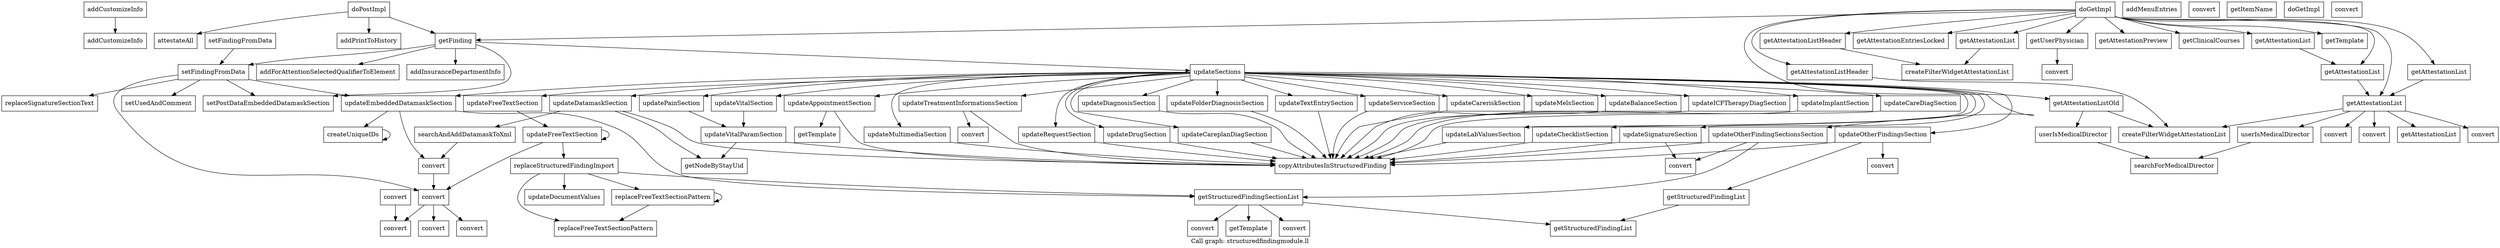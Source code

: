 
digraph "Call graph: 'structuredfindingmodule.ll'" {
label="Call graph: structuredfindingmodule.ll";


	Node0x2848aa0 [shape=record,label="{addCustomizeInfo}"];

	Node0x2940240 [shape=record,label="{doGetImpl}"];

	Node0x2940240 -> Node0x29594f0;

	Node0x2940240 -> Node0x29773b0;

	Node0x2940240 -> Node0x2991d60;

	Node0x2940240 -> Node0x297a670;

	Node0x2940240 -> Node0x29dd770;

	Node0x2940240 -> Node0x29c37a0;

	Node0x2940240 -> Node0x29e3230;

	Node0x2940240 -> Node0x29c1ec0;

	Node0x2940240 -> Node0x29de970;

	Node0x2940240 -> Node0x29b8f70;

	Node0x2940240 -> Node0x29cf9f0;

	Node0x2940240 -> Node0x29c6fe0;

	Node0x2940240 -> Node0x2a05950;

	Node0x2940240 -> Node0x2a1e600;

	Node0x2944380 [shape=record,label="{addCustomizeInfo}"];

	Node0x2944380 -> Node0x2848aa0;

	Node0x29594f0 [shape=record,label="{getFinding}"];

	Node0x29594f0 -> Node0x30a79d0;

	Node0x29594f0 -> Node0x2636980;

	Node0x29594f0 -> Node0x2c9c200;

	Node0x29594f0 -> Node0x2f25f50;

	Node0x29594f0 -> Node0x27be990;

	Node0x29c37a0 [shape=record,label="{getAttestationList}"];

	Node0x29c37a0 -> Node0x29c1ec0;

	Node0x29c1ec0 [shape=record,label="{getAttestationList}"];

	Node0x29c1ec0 -> Node0x297a670;

	Node0x29dd770 [shape=record,label="{getAttestationEntriesLocked}"];

	Node0x27be990 [shape=record,label="{setPostDataEmbeddedDatamaskSection}"];

	Node0x30a79d0 [shape=record,label="{addForAttentionSelectedQualifierToElement}"];

	Node0x29773b0 [shape=record,label="{getTemplate}"];

	Node0x2991d60 [shape=record,label="{getAttestationListHeader}"];

	Node0x2991d60 -> Node0x32e1c20;

	Node0x32e1c20 [shape=record,label="{createFilterWidgetAttestationList}"];

	Node0x297a670 [shape=record,label="{getAttestationList}"];

	Node0x297a670 -> Node0x32e1c20;

	Node0x297a670 -> Node0x4e3e8e0;

	Node0x297a670 -> Node0x3bf9a10;

	Node0x297a670 -> Node0x3c023f0;

	Node0x297a670 -> Node0x3be06e0;

	Node0x297a670 -> Node0x38f8b10;

	Node0x29b8f70 [shape=record,label="{getAttestationListOld}"];

	Node0x29b8f70 -> Node0x32e1c20;

	Node0x29b8f70 -> Node0x3d07d10;

	Node0x29c6fe0 [shape=record,label="{getAttestationPreview}"];

	Node0x2a1e600 [shape=record,label="{getUserPhysician}"];

	Node0x2a1e600 -> Node0x3db25f0;

	Node0x2a05950 [shape=record,label="{getClinicalCourses}"];

	Node0x29cf9f0 [shape=record,label="{getAttestationListHeader}"];

	Node0x29cf9f0 -> Node0x3e18ce0;

	Node0x3e18ce0 [shape=record,label="{createFilterWidgetAttestationList}"];

	Node0x29de970 [shape=record,label="{getAttestationList}"];

	Node0x29de970 -> Node0x3e18ce0;

	Node0x29e3230 [shape=record,label="{getAttestationList}"];

	Node0x29e3230 -> Node0x297a670;

	Node0x3e7fec0 [shape=record,label="{doPostImpl}"];

	Node0x3e7fec0 -> Node0x29594f0;

	Node0x3e7fec0 -> Node0x3e784a0;

	Node0x3e7fec0 -> Node0x3e6e1f0;

	Node0x3e6e1f0 [shape=record,label="{addPrintToHistory}"];

	Node0x3e784a0 [shape=record,label="{attestateAll}"];

	Node0x25de3a0 [shape=record,label="{addMenuEntries}"];

	Node0x3298d10 [shape=record,label="{convert}"];

	Node0x3fe5bf0 [shape=record,label="{setFindingFromData}"];

	Node0x3fe5bf0 -> Node0x2f25f50;

	Node0x2f25f50 [shape=record,label="{setFindingFromData}"];

	Node0x2f25f50 -> Node0x405b870;

	Node0x2f25f50 -> Node0x4038240;

	Node0x2f25f50 -> Node0x4042490;

	Node0x2f25f50 -> Node0x40441c0;

	Node0x2f25f50 -> Node0x27be990;

	Node0x4038240 [shape=record,label="{setUsedAndComment}"];

	Node0x40441c0 [shape=record,label="{updateEmbeddedDatamaskSection}"];

	Node0x40441c0 -> Node0x4378040;

	Node0x40441c0 -> Node0x4230620;

	Node0x40441c0 -> Node0x42d90d0;

	Node0x4042490 [shape=record,label="{replaceSignatureSectionText}"];

	Node0x405b870 [shape=record,label="{convert}"];

	Node0x405b870 -> Node0x457cbb0;

	Node0x405b870 -> Node0x44eda40;

	Node0x405b870 -> Node0x4527b50;

	Node0x4746770 [shape=record,label="{copyAttributesInStructuredFinding}"];

	Node0x4783970 [shape=record,label="{updateVitalSection}"];

	Node0x4783970 -> Node0x47899e0;

	Node0x47899e0 [shape=record,label="{updateVitalParamSection}"];

	Node0x47899e0 -> Node0x4746770;

	Node0x47899e0 -> Node0x485d7b0;

	Node0x4855410 [shape=record,label="{updatePainSection}"];

	Node0x4855410 -> Node0x47899e0;

	Node0x485d7b0 [shape=record,label="{getNodeByStayUid}"];

	Node0x49e7ea0 [shape=record,label="{updateLabValuesSection}"];

	Node0x49e7ea0 -> Node0x4746770;

	Node0x4a88470 [shape=record,label="{getStructuredFindingList}"];

	Node0x4d06760 [shape=record,label="{getStructuredFindingList}"];

	Node0x4d06760 -> Node0x4a88470;

	Node0x42d90d0 [shape=record,label="{getStructuredFindingSectionList}"];

	Node0x42d90d0 -> Node0x4a88470;

	Node0x42d90d0 -> Node0x4da8ab0;

	Node0x42d90d0 -> Node0x4e1e6f0;

	Node0x42d90d0 -> Node0x4ddd500;

	Node0x4da8ab0 [shape=record,label="{convert}"];

	Node0x4ddd500 [shape=record,label="{getTemplate}"];

	Node0x4e1e6f0 [shape=record,label="{convert}"];

	Node0x244d060 [shape=record,label="{updateOtherFindingsSection}"];

	Node0x244d060 -> Node0x4746770;

	Node0x244d060 -> Node0x4d06760;

	Node0x244d060 -> Node0x24525b0;

	Node0x24525b0 [shape=record,label="{convert}"];

	Node0x244dd00 [shape=record,label="{updateOtherFindingSectionsSection}"];

	Node0x244dd00 -> Node0x4746770;

	Node0x244dd00 -> Node0x42d90d0;

	Node0x244dd00 -> Node0x2462000;

	Node0x2462000 [shape=record,label="{convert}"];

	Node0x24481d0 [shape=record,label="{replaceStructuredFindingImport}"];

	Node0x24481d0 -> Node0x2462070;

	Node0x24481d0 -> Node0x24521f0;

	Node0x24481d0 -> Node0x42d90d0;

	Node0x24481d0 -> Node0x244b2c0;

	Node0x244b2c0 [shape=record,label="{updateDocumentValues}"];

	Node0x24521f0 [shape=record,label="{replaceFreeTextSectionPattern}"];

	Node0x2462070 [shape=record,label="{replaceFreeTextSectionPattern}"];

	Node0x2462070 -> Node0x24521f0;

	Node0x2462070 -> Node0x2462070;

	Node0x246acd0 [shape=record,label="{updateFreeTextSection}"];

	Node0x246acd0 -> Node0x24481d0;

	Node0x246acd0 -> Node0x246acd0;

	Node0x246acd0 -> Node0x405b870;

	Node0x30c1520 [shape=record,label="{updateFreeTextSection}"];

	Node0x30c1520 -> Node0x246acd0;

	Node0x3188360 [shape=record,label="{updateChecklistSection}"];

	Node0x3188360 -> Node0x4746770;

	Node0x34c59a0 [shape=record,label="{updateMultimediaSection}"];

	Node0x34c59a0 -> Node0x4746770;

	Node0x3fbe910 [shape=record,label="{updateAppointmentSection}"];

	Node0x3fbe910 -> Node0x4746770;

	Node0x3fbe910 -> Node0x40df530;

	Node0x40df530 [shape=record,label="{getTemplate}"];

	Node0x410be70 [shape=record,label="{updateRequestSection}"];

	Node0x410be70 -> Node0x4746770;

	Node0x4230620 [shape=record,label="{createUniqueIDs}"];

	Node0x4230620 -> Node0x4230620;

	Node0x4378040 [shape=record,label="{convert}"];

	Node0x4378040 -> Node0x405b870;

	Node0x4740120 [shape=record,label="{updateDatamaskSection}"];

	Node0x4740120 -> Node0x4746770;

	Node0x4740120 -> Node0x46e4a00;

	Node0x4740120 -> Node0x485d7b0;

	Node0x46e4a00 [shape=record,label="{searchAndAddDatamaskToXml}"];

	Node0x46e4a00 -> Node0x4378040;

	Node0x44eda40 [shape=record,label="{convert}"];

	Node0x4527b50 [shape=record,label="{convert}"];

	Node0x457cbb0 [shape=record,label="{convert}"];

	Node0x3cd7300 [shape=record,label="{updateTreatmentInformationsSection}"];

	Node0x3cd7300 -> Node0x4746770;

	Node0x3cd7300 -> Node0x4a3fc40;

	Node0x4a3fc40 [shape=record,label="{convert}"];

	Node0x2ee1100 [shape=record,label="{updateDrugSection}"];

	Node0x2ee1100 -> Node0x4746770;

	Node0x4b99b30 [shape=record,label="{updateCareplanDiagSection}"];

	Node0x4b99b30 -> Node0x4746770;

	Node0x4cb4d50 [shape=record,label="{updateDiagnosisSection}"];

	Node0x4cb4d50 -> Node0x4746770;

	Node0x4d257f0 [shape=record,label="{updateFolderDiagnosisSection}"];

	Node0x4d257f0 -> Node0x4746770;

	Node0x4d1bc60 [shape=record,label="{updateTextEntrySection}"];

	Node0x4d1bc60 -> Node0x4746770;

	Node0x4d18080 [shape=record,label="{updateSignatureSection}"];

	Node0x4d18080 -> Node0x4746770;

	Node0x4d18080 -> Node0x2462000;

	Node0x2651d60 [shape=record,label="{updateServiceSection}"];

	Node0x2651d60 -> Node0x4746770;

	Node0x50a9de0 [shape=record,label="{updateCareriskSection}"];

	Node0x50a9de0 -> Node0x4746770;

	Node0x265a240 [shape=record,label="{updateMelsSection}"];

	Node0x265a240 -> Node0x4746770;

	Node0x265adf0 [shape=record,label="{updateBalanceSection}"];

	Node0x265adf0 -> Node0x4746770;

	Node0x2672790 [shape=record,label="{updateICFTherapyDiagSection}"];

	Node0x2672790 -> Node0x4746770;

	Node0x267be30 [shape=record,label="{updateImplantSection}"];

	Node0x267be30 -> Node0x4746770;

	Node0x26871b0 [shape=record,label="{updateCareDiagSection}"];

	Node0x26871b0 -> Node0x4746770;

	Node0x2c9c200 [shape=record,label="{updateSections}"];

	Node0x2c9c200 -> Node0x4d257f0;

	Node0x2c9c200 -> Node0x2672790;

	Node0x2c9c200 -> Node0x267be30;

	Node0x2c9c200 -> Node0x265adf0;

	Node0x2c9c200 -> Node0x26871b0;

	Node0x2c9c200 -> Node0x265a240;

	Node0x2c9c200 -> Node0x50a9de0;

	Node0x2c9c200 -> Node0x2651d60;

	Node0x2c9c200 -> Node0x4d18080;

	Node0x2c9c200 -> Node0x4d1bc60;

	Node0x2c9c200 -> Node0x3188360;

	Node0x2c9c200 -> Node0x30c1520;

	Node0x2c9c200 -> Node0x244dd00;

	Node0x2c9c200 -> Node0x244d060;

	Node0x2c9c200 -> Node0x3fbe910;

	Node0x2c9c200 -> Node0x49e7ea0;

	Node0x2c9c200 -> Node0x4855410;

	Node0x2c9c200 -> Node0x4783970;

	Node0x2c9c200 -> Node0x4b99b30;

	Node0x2c9c200 -> Node0x410be70;

	Node0x2c9c200 -> Node0x34c59a0;

	Node0x2c9c200 -> Node0x40441c0;

	Node0x2c9c200 -> Node0x4740120;

	Node0x2c9c200 -> Node0x3cd7300;

	Node0x2c9c200 -> Node0x2ee1100;

	Node0x2c9c200 -> Node0x4cb4d50;

	Node0x2636980 [shape=record,label="{addInsuranceDepartmentInfo}"];

	Node0x38f8b10 [shape=record,label="{userIsMedicalDirector}"];

	Node0x38f8b10 -> Node0x4f9fc70;

	Node0x3be06e0 [shape=record,label="{convert}"];

	Node0x3c023f0 [shape=record,label="{getAttestationList}"];

	Node0x3bf9a10 [shape=record,label="{convert}"];

	Node0x4e3e8e0 [shape=record,label="{convert}"];

	Node0x3d07d10 [shape=record,label="{userIsMedicalDirector}"];

	Node0x3d07d10 -> Node0x4f9fc70;

	Node0x4f9fc70 [shape=record,label="{searchForMedicalDirector}"];

	Node0x3db25f0 [shape=record,label="{convert}"];

	Node0x270dec0 [shape=record,label="{getItemName}"];

	Node0x270f9d0 [shape=record,label="{doGetImpl}"];

	Node0x27be030 [shape=record,label="{convert}"];

	Node0x27be030 -> Node0x457cbb0;

	Node0x27be5a0 [shape=record,label="{convert}"];

               
               
               }